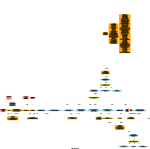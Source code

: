 // Copyright (c) 2019 Jeff Boody
//
// Permission is hereby granted, free of charge, to any person obtaining a
// copy of this software and associated documentation files (the "Software"),
// to deal in the Software without restriction, including without limitation
// the rights to use, copy, modify, merge, publish, distribute, sublicense,
// and/or sell copies of the Software, and to permit persons to whom the
// Software is furnished to do so, subject to the following conditions:
//
// The above copyright notice and this permission notice shall be included
// in all copies or substantial portions of the Software.
//
// THE SOFTWARE IS PROVIDED "AS IS", WITHOUT WARRANTY OF ANY KIND, EXPRESS OR
// IMPLIED, INCLUDING BUT NOT LIMITED TO THE WARRANTIES OF MERCHANTABILITY,
// FITNESS FOR A PARTICULAR PURPOSE AND NONINFRINGEMENT. IN NO EVENT SHALL THE
// AUTHORS OR COPYRIGHT HOLDERS BE LIABLE FOR ANY CLAIM, DAMAGES OR OTHER
// LIABILITY, WHETHER IN AN ACTION OF CONTRACT, TORT OR OTHERWISE, ARISING FROM,
// OUT OF OR IN CONNECTION WITH THE SOFTWARE OR THE USE OR OTHER DEALINGS IN
// THE SOFTWARE.

// sudo apt-get install graphviz
// xdot ch1-overview-of-vulkan.dot
digraph OVERVIEW
{
	label="Chapter 1. Overview of Vulkan";
	fontsize=20;
	size="1,1";
	ratio=fill;

	// handles
	VkInstance       [shape=box, fillcolor=yellow, style=filled, label="VkInstance\nAn instance is the top level handle to the Vulkan API which\nis used to enumerate physical devices attached and\nto create the window surface."];
	VkPhysicalDevice [shape=box, fillcolor=yellow, style=filled, label="VkPhysicalDevice\nA physical device is a handle to the GPU that can be used to\nquery physical device properties, features and extensions\nand to create a logical device."];
	VkDevice         [shape=box, fillcolor=yellow, style=filled, label="VkDevice\nThe logical device for a particular physical device that\nrepresents a particular configuration of the physical device\nand queue(s) for submitting commands."];

	// enums
	VkMemoryPropertyFlags [shape=box, fillcolor=salmon, style=filled, label="VkMemoryPropertyFlags\n(VK_MEMORY_PROPERTY_*_BIT)\nDEVICE\nHOST_VISIBLE\nHOST_COHERENT\nHOST_CACHED\nLAZILY_ALLOCATED"];
	VkQueueFlags          [shape=box, fillcolor=salmon, style=filled, label="VkQueueFlags\n(VK_QUEUE_*_BIT)\nGRAPHICS\nCOMPUTE\nTRANSFER\nSPARSE_BINDING"];
	VkMemoryHeapFlagBits  [shape=box, fillcolor=salmon, style=filled, label="VkMemoryHeapFlagBits\n(VK_MEMORY_HEAP_*_BIT)\nDEVICE_LOCAL\nMULTI_INSTANCE"];
	VkPhysicalDeviceType  [shape=box, fillcolor=salmon, style=filled, label="VkPhysicalDeviceType\n(VK_PHYSICAL_DEVICE_TYPE_*)\nOTHER\nINTEGRATED_GPU\nDISCRETE_GPU\nVIRTUAL_GPU\nCPU"];
	VkSampleCountFlagBits [shape=box, fillcolor=salmon, style=filled, label="VkSampleCountFlagBits\n(VK_SAMPLE_COUNT_*_BIT)\n1\n2\n4\n8\n16\n32\n64"];

	// structures
	VkInstanceCreateInfo             [shape=box, fillcolor=orange, style=filled, label="VkInstanceCreateInfo\nVkStructureType sType;\nconst void* pNext;\nVkInstanceCreateFlags flags;\nconst VkApplicationInfo* pApplicationInfo;\nuint32_t enabledLayerCount;\nconst char* const* ppEnabledLayerNames;\nuint32_t enabledExtensionCount;\nconst char* const* ppEnabledExtensionNames;"];
	VkApplicationInfo                [shape=box, fillcolor=orange, style=filled, label="VkApplicationInfo\nVkStructureType sType;\nconst void* pNext;\nconst char* pApplicationName;\nuint32_t applicationVersion;\nconst char* pEngineName;\nuint32_t engineVersion;\nuint32_t apiVersion;"];
	VkPhysicalDeviceProperties       [shape=box, fillcolor=orange, style=filled, label="VkPhysicalDeviceProperties\nuint32_t apiVersion;\nuint32_t driverVersion;\nuint32_t vendorID;\nuint32_t deviceID;\nVkPhysicalDeviceType deviceType;\nchar deviceName[VK_MAX_PHYSICAL_DEVICE_NAME_SIZE];\nuint8_t pipelineCacheUUID[VK_UUID_SIZE];\nVkPhysicalDeviceLimits limits;\nVkPhysicalDeviceSparseProperties sparseProperties;"];
	VkPhysicalDeviceFeatures         [shape=box, fillcolor=orange, style=filled, label="VkPhysicalDeviceFeatures\nSee expanded"];
	VkPhysicalDeviceFeaturesLong     [shape=box, fillcolor=orange, style=filled, label="VkPhysicalDeviceFeatures\nVkBool32 robustBufferAccess;\nVkBool32 fullDrawIndexUint32;\nVkBool32 imageCubeArray;\nVkBool32 independentBlend;\nVkBool32 geometryShader;\nVkBool32 tessellationShader;\nVkBool32 sampleRateShading;\nVkBool32 dualSrcBlend;\nVkBool32 logicOp;\nVkBool32 multiDrawIndirect;\nVkBool32 drawIndirectFirstInstance;\nVkBool32 depthClamp;\nVkBool32 depthBiasClamp;\nVkBool32 fillModeNonSolid;\nVkBool32 depthBounds;\nVkBool32 wideLines;\nVkBool32 largePoints;\nVkBool32 alphaToOne;\nVkBool32 multiViewport;\nVkBool32 samplerAnisotropy;\nVkBool32 textureCompressionETC2;\nVkBool32 textureCompressionASTC_LDR;\nVkBool32 textureCompressionBC;\nVkBool32 occlusionQueryPrecise;\nVkBool32 pipelineStatisticsQuery;\nVkBool32 vertexPipelineStoresAndAtomics;\nVkBool32 fragmentStoresAndAtomics;\nVkBool32 shaderTessellationAndGeometryPointSize;\nVkBool32 shaderImageGatherExtended;\nVkBool32 shaderStorageImageExtendedFormats;\nVkBool32 shaderStorageImageMultisample;\nVkBool32 shaderStorageImageReadWithoutFormat;\nVkBool32 shaderStorageImageWriteWithoutFormat;\nVkBool32 shaderUniformBufferArrayDynamicIndexing;\nVkBool32 shaderSampledImageArrayDynamicIndexing;\nVkBool32 shaderStorageBufferArrayDynamicIndexing;\nVkBool32 shaderStorageImageArrayDynamicIndexing;\nVkBool32 shaderClipDistance;\nVkBool32 shaderCullDistance;\nVkBool32 shaderFloat64;\nVkBool32 shaderInt64;\nVkBool32 shaderInt16;\nVkBool32 shaderResourceResidency;\nVkBool32 shaderResourceMinLod;\nVkBool32 sparseBinding;\nVkBool32 sparseResidencyBuffer;\nVkBool32 sparseResidencyImage2D;\nVkBool32 sparseResidencyImage3D;\nVkBool32 sparseResidency2Samples;\nVkBool32 sparseResidency4Samples;\nVkBool32 sparseResidency8Samples;\nVkBool32 sparseResidency16Samples;\nVkBool32 sparseResidencyAliased;\nVkBool32 variableMultisampleRate;\nVkBool32 inheritedQueries;"];
	VkPhysicalDeviceMemoryProperties [shape=box, fillcolor=orange, style=filled, label="VkPhysicalDeviceMemoryProperties\nuint32_t memoryTypeCount;\nVkMemoryType memoryTypes[VK_MAX_MEMORY_TYPES];\nuint32_t memoryHeapCount;\nVkMemoryHeap memoryHeaps[VK_MAX_MEMORY_HEAPS];"]
	VkMemoryType                     [shape=box, fillcolor=orange, style=filled, label="VkMemoryType\nVkMemoryPropertyFlags propertyFlags;\nuint32_t heapIndex;"];
	VkMemoryHeap                     [shape=box, fillcolor=orange, style=filled, label="VkMemoryHeap\nVkDeviceSize(uint64_t) size;\nVkMemoryHeapFlags flags;"];
	VkQueueFamilyProperties          [shape=box, fillcolor=orange, style=filled, label="VkQueueFamilyProperties\nVkQueueFlags queueFlags;\nuint32_t queueCount;\nuint32_t timestampValidBits;\nVkExtent3D minImageTransferGranularity;"];
	VkDeviceCreateInfo               [shape=box, fillcolor=orange, style=filled, label="VkDeviceCreateInfo\nVkStructureType sType;\nconst void* pNext;\nVkDeviceCreateFlags flags;\nuint32_t queueCreateInfoCount;\nconst VkDeviceQueueCreateInfo* pQueueCreateInfos;\nuint32_t enabledLayerCount;\nconst char* const* ppEnabledLayerNames;\nuint32_t enabledExtensionCount;\nconst char* const* ppEnabledExtensionNames;\nconst VkPhysicalDeviceFeatures* pEnabledFeatures;"];
	VkDeviceQueueCreateInfo          [shape=box, fillcolor=orange, style=filled, label="VkDeviceQueueCreateInfo\nVkStructureType sType;\nconst void* pNext;\nVkDeviceQueueCreateFlags flags;\nuint32_t queueFamilyIndex;\nuint32_t queueCount;\nconst float* pQueuePriorities;"];
	VkLayerProperties                [shape=box, fillcolor=orange, style=filled, label="VkLayerProperties\nchar layerName[VK_MAX_EXTENSION_NAME_SIZE];\nuint32_t specVersion;\nuint32_t implementationVersion;\nchar description[VK_MAX_DESCRIPTION_SIZE];"];
	VkExtensionProperties            [shape=box, fillcolor=orange, style=filled, label="VkExtensionProperties\nchar extensionName[VK_MAX_EXTENSION_NAME_SIZE];\nuint32_t specVersion;"];
	VkPhysicalDeviceLimits           [shape=box, fillcolor=orange, style=filled, label="VkPhysicalDeviceLimits\nSee expanded"];
	VkPhysicalDeviceLimitsLong       [shape=box, fillcolor=orange, style=filled, label="VkPhysicalDeviceLimits\nuint32_t maxImageDimension1D;\nuint32_t maxImageDimension2D;\nuint32_t maxImageDimension3D;\nuint32_t maxImageDimensionCube;\nuint32_t maxImageArrayLayers;\nuint32_t maxTexelBufferElements;\nuint32_t maxUniformBufferRange;\nuint32_t maxStorageBufferRange;\nuint32_t maxPushConstantsSize;\nuint32_t maxMemoryAllocationCount;\nuint32_t maxSamplerAllocationCount;\nVkDeviceSize(uint64_t) bufferImageGranularity;\nVkDeviceSize(uint64_t) sparseAddressSpaceSize;\nuint32_t maxBoundDescriptorSets;\nuint32_t maxPerStageDescriptorSamplers;\nuint32_t maxPerStageDescriptorUniformBuffers;\nuint32_t maxPerStageDescriptorStorageBuffers;\nuint32_t maxPerStageDescriptorSampledImages;\nuint32_t maxPerStageDescriptorStorageImages;\nuint32_t maxPerStageDescriptorInputAttachments;\nuint32_t maxPerStageResources;\nuint32_t maxDescriptorSetSamplers;\nuint32_t maxDescriptorSetUniformBuffers;\nuint32_t maxDescriptorSetUniformBuffersDynamic;\nuint32_t maxDescriptorSetStorageBuffers;\nuint32_t maxDescriptorSetStorageBuffersDynamic;\nuint32_t maxDescriptorSetSampledImages;\nuint32_t maxDescriptorSetStorageImages;\nuint32_t maxDescriptorSetInputAttachments;\nuint32_t maxVertexInputAttributes;\nuint32_t maxVertexInputBindings;\nuint32_t maxVertexInputAttributeOffset;\nuint32_t maxVertexInputBindingStride;\nuint32_t maxVertexOutputComponents;\nuint32_t maxTessellationGenerationLevel;\nuint32_t maxTessellationPatchSize;\nuint32_t maxTessellationControlPerVertexInputComponents;\nuint32_t maxTessellationControlPerVertexOutputComponents;\nuint32_t maxTessellationControlPerPatchOutputComponents;\nuint32_t maxTessellationControlTotalOutputComponents;\nuint32_t maxTessellationEvaluationInputComponents;\nuint32_t maxTessellationEvaluationOutputComponents;\nuint32_t maxGeometryShaderInvocations;\nuint32_t maxGeometryInputComponents;\nuint32_t maxGeometryOutputComponents;\nuint32_t maxGeometryOutputVertices;\nuint32_t maxGeometryTotalOutputComponents;\nuint32_t maxFragmentInputComponents;\nuint32_t maxFragmentOutputAttachments;\nuint32_t maxFragmentDualSrcAttachments;\nuint32_t maxFragmentCombinedOutputResources;\nuint32_t maxComputeSharedMemorySize;\nuint32_t maxComputeWorkGroupCount[3];\nuint32_t maxComputeWorkGroupInvocations;\nuint32_t maxComputeWorkGroupSize[3];\nuint32_t subPixelPrecisionBits;\nuint32_t subTexelPrecisionBits;\nuint32_t mipmapPrecisionBits;\nuint32_t maxDrawIndexedIndexValue;\nuint32_t maxDrawIndirectCount;\nfloat maxSamplerLodBias;\nfloat maxSamplerAnisotropy;\nuint32_t maxViewports;\nuint32_t maxViewportDimensions[2];\nfloat viewportBoundsRange[2];\nuint32_t viewportSubPixelBits;\nsize_t minMemoryMapAlignment;\nVkDeviceSize(uint64_t) minTexelBufferOffsetAlignment;\nVkDeviceSize(uint64_t) minUniformBufferOffsetAlignment;\nVkDeviceSize(uint64_t) minStorageBufferOffsetAlignment;\nint32_t minTexelOffset;\nuint32_t maxTexelOffset;\nint32_t minTexelGatherOffset;\nuint32_t maxTexelGatherOffset;\nfloat minInterpolationOffset;\nfloat maxInterpolationOffset;\nuint32_t subPixelInterpolationOffsetBits;\nuint32_t maxFramebufferWidth;\nuint32_t maxFramebufferHeight;\nuint32_t maxFramebufferLayers;\nVkSampleCountFlags framebufferColorSampleCounts;\nVkSampleCountFlags framebufferDepthSampleCounts;\nVkSampleCountFlags framebufferStencilSampleCounts;\nVkSampleCountFlags framebufferNoAttachmentsSampleCounts;\nuint32_t maxColorAttachments;\nVkSampleCountFlags sampledImageColorSampleCounts;\nVkSampleCountFlags sampledImageIntegerSampleCounts;\nVkSampleCountFlags sampledImageDepthSampleCounts;\nVkSampleCountFlags sampledImageStencilSampleCounts;\nVkSampleCountFlags storageImageSampleCounts;\nuint32_t maxSampleMaskWords;\nVkBool32 timestampComputeAndGraphics;\nfloat timestampPeriod;\nuint32_t maxClipDistances;\nuint32_t maxCullDistances;\nuint32_t maxCombinedClipAndCullDistances;\nuint32_t discreteQueuePriorities;\nfloat pointSizeRange[2];\nfloat lineWidthRange[2];\nfloat pointSizeGranularity;\nfloat lineWidthGranularity;\nVkBool32 strictLines;\nVkBool32 standardSampleLocations;\nVkDeviceSize(uint64_t) optimalBufferCopyOffsetAlignment;\nVkDeviceSize(uint64_t) optimalBufferCopyRowPitchAlignment;\nVkDeviceSize(uint64_t) nonCoherentAtomSize;"];
	VkPhysicalDeviceSparseProperties [shape=box, fillcolor=orange, style=filled, label="VkPhysicalDeviceSparseProperties\nVkBool32 residencyStandard2DBlockShape;\nVkBool32 residencyStandard2DMultisampleBlockShape;\nVkBool32 residencyStandard3DBlockShape;\nVkBool32 residencyAlignedMipSize;\nVkBool32 residencyNonResidentStrict;"];
	VkExtent3D                       [shape=box, fillcolor=orange, style=filled, label="VkExtent3D\nuint32_t width;\nuint32_t height;\nuint32_t depth;"];

	// functions
	vkCreateInstance                         [fillcolor=skyblue, style=filled, label="VkResult vkCreateInstance(\nconst VkInstanceCreateInfo* pCreateInfo,\nconst VkAllocationCallbacks* pAllocator,\nVkInstance* pInstance);"];
	vkEnumeratePhysicalDevices               [fillcolor=skyblue, style=filled, label="VkResult vkEnumeratePhysicalDevices(\nVkInstance instance,\nuint32_t* pPhysicalDeviceCount,\nVkPhysicalDevice* pPhysicalDevices);"];
	vkGetPhysicalDeviceProperties            [fillcolor=skyblue, style=filled, label="void vkGetPhysicalDeviceProperties(\nVkPhysicalDevice physicalDevice,\nVkPhysicalDeviceProperties* pProperties);"];
	vkGetPhysicalDeviceFeatures              [fillcolor=skyblue, style=filled, label="void vkGetPhysicalDeviceFeatures(\nVkPhysicalDevice physicalDevice,\nVkPhysicalDeviceFeatures* pFeatures);"];
	vkGetPhysicalDeviceMemoryProperties      [fillcolor=skyblue, style=filled, label="void vkGetPhysicalDeviceMemoryProperties(\nVkPhysicalDevice physicalDevice,\nVkPhysicalDeviceMemoryProperties* pMemoryProperties);"];
	vkGetPhysicalDeviceQueueFamilyProperties [fillcolor=skyblue, style=filled, label="void vkGetPhysicalDeviceQueueFamilyProperties(\nVkPhysicalDevice physicalDevice,\nuint32_t* pQueueFamilyPropertyCount,\nVkQueueFamilyProperties* pQueueFamilyProperties);"];
	vkCreateDevice                           [fillcolor=skyblue, style=filled, label="VkResult vkCreateDevice(\nVkPhysicalDevice physicalDevice,\nconst VkDeviceCreateInfo* pCreateInfo,\nconst VkAllocationCallbacks* pAllocator,\nVkDevice* pDevice);"];
	vkEnumerateInstanceLayerProperties       [fillcolor=skyblue, style=filled, label="VkResult vkEnumerateInstanceLayerProperties(\nuint32_t* pPropertyCount,\nVkLayerProperties* pProperties);"];
	vkEnumerateDeviceLayerProperties         [fillcolor=skyblue, style=filled, label="VkResult vkEnumerateDeviceLayerProperties(\nVkPhysicalDevice physicalDevice,\nuint32_t* pPropertyCount,\nVkLayerProperties* pProperties);"];
	vkEnumerateInstanceExtensionProperties   [fillcolor=skyblue, style=filled, label="VkResult vkEnumerateInstanceExtensionProperties(\nconst char* pLayerName,\nuint32_t* pPropertyCount,\nVkExtensionProperties* pProperties);"];
	vkEnumerateDeviceExtensionProperties     [fillcolor=skyblue, style=filled, label="VkResult vkEnumerateDeviceExtensionProperties(\nVkPhysicalDevice physicalDevice,\nconst char* pLayerName,\nuint32_t* pPropertyCount,\nVkExtensionProperties* pProperties);"];
	vkGetInstanceProcAddr                    [fillcolor=skyblue, style=filled, label="PFN_vkVoidFunction vkGetInstanceProcAddr(\nVkInstance instance,\nconst char* pName);"];
	vkGetDeviceProcAddr                      [fillcolor=skyblue, style=filled, label="PFN_vkVoidFunction vkGetDeviceProcAddr(\nVkDevice device,\nconst char* pName);"];
	vkDeviceWaitIdle                         [fillcolor=skyblue, style=filled, label="VkResult vkDeviceWaitIdle(\nVkDevice device);"];
	vkDestroyDevice                          [fillcolor=skyblue, style=filled, label="void vkDestroyDevice(\nVkDevice device,\nconst VkAllocationCallbacks* pAllocator);"];
	vkDestroyInstance                        [fillcolor=skyblue, style=filled, label="void vkDestroyInstance(\nVkInstance instance,\nconst VkAllocationCallbacks* pAllocator);"];

	// parameters
	vkCreateInstance                         -> VkInstance                               [label="pInstance"];
	VkInstanceCreateInfo                     -> vkCreateInstance                         [label="pCreateInfo"];
	VkApplicationInfo                        -> VkInstanceCreateInfo                     [label="pApplicationInfo"];
	vkEnumeratePhysicalDevices               -> VkPhysicalDevice                         [label="pPhysicalDevices"];
	VkInstance                               -> vkEnumeratePhysicalDevices               [label="instance"];
	VkPhysicalDevice                         -> vkGetPhysicalDeviceProperties            [label="physicalDevice"];
	VkPhysicalDevice                         -> vkGetPhysicalDeviceFeatures              [label="physicalDevice"];
	VkPhysicalDevice                         -> vkGetPhysicalDeviceMemoryProperties      [label="physicalDevice"];
	VkPhysicalDevice                         -> vkGetPhysicalDeviceQueueFamilyProperties [label="physicalDevice"];
	VkPhysicalDevice                         -> vkCreateDevice                           [label="physicalDevice"];
	VkPhysicalDevice                         -> vkEnumerateDeviceLayerProperties         [label="physicalDevice"];
	VkPhysicalDevice                         -> vkEnumerateDeviceExtensionProperties     [label="physicalDevice"];
	vkGetPhysicalDeviceProperties            -> VkPhysicalDeviceProperties               [label="pProperties"];
	vkGetPhysicalDeviceFeatures              -> VkPhysicalDeviceFeatures                 [label="pFeatures"];
	vkGetPhysicalDeviceMemoryProperties      -> VkPhysicalDeviceMemoryProperties         [label="pMemoryProperties"];
	VkMemoryType                             -> VkPhysicalDeviceMemoryProperties         [label="memoryTypes"];
	VkMemoryPropertyFlags                    -> VkMemoryType                             [label="propertyFlags"];
	VkMemoryHeap                             -> VkPhysicalDeviceMemoryProperties         [label="memoryHeaps"];
	vkGetPhysicalDeviceQueueFamilyProperties -> VkQueueFamilyProperties                  [label="pQueueFamilyProperties"];
	VkQueueFlags                             -> VkQueueFamilyProperties                  [label="queueFlags"];
	VkDeviceCreateInfo                       -> vkCreateDevice                           [label="pCreateInfo"];
	vkCreateDevice                           -> VkDevice                                 [label="pDevice"];
	VkDeviceQueueCreateInfo                  -> VkDeviceCreateInfo                       [label="pQueueCreateInfos"];
	vkEnumerateInstanceLayerProperties       -> VkLayerProperties                        [label="pProperties"];
	vkEnumerateDeviceLayerProperties         -> VkLayerProperties                        [label="pProperties"];
	vkEnumerateInstanceExtensionProperties   -> VkExtensionProperties                    [label="pProperties"];
	vkEnumerateDeviceExtensionProperties     -> VkExtensionProperties                    [label="pProperties"];
	VkInstance                               -> vkGetInstanceProcAddr                    [label="instance"];
	VkDevice                                 -> vkGetDeviceProcAddr                      [label="device"];
	VkDevice                                 -> vkDeviceWaitIdle                         [label="device"];
	VkDevice                                 -> vkDestroyDevice                          [label="device"];
	VkInstance                               -> vkDestroyInstance                        [label="instance"];
	VkMemoryHeapFlagBits                     -> VkMemoryHeap                             [label="flags"];
	VkPhysicalDeviceType                     -> VkPhysicalDeviceProperties               [label="deviceType"];
	VkPhysicalDeviceLimits                   -> VkPhysicalDeviceProperties               [label="limits"];
	VkPhysicalDeviceSparseProperties         -> VkPhysicalDeviceProperties               [label="sparseProperties"];
	VkPhysicalDeviceFeatures                 -> VkDeviceCreateInfo                       [label="pEnabledFeatures"];
	VkSampleCountFlagBits                    -> VkPhysicalDeviceLimits                   [label="framebufferColorSampleCounts\nframebufferDepthSampleCounts\nframebufferStencilSampleCounts\nframebufferNoAttachmentsSampleCounts\nsampledImageColorSampleCounts\nsampledImageIntegerSampleCounts\nsampledImageDepthSampleCounts\nsampledImageStencilSampleCounts\nstorageImageSampleCounts"];
	VkExtent3D                               -> VkQueueFamilyProperties                  [label="minImageTransferGranularity"];
}
